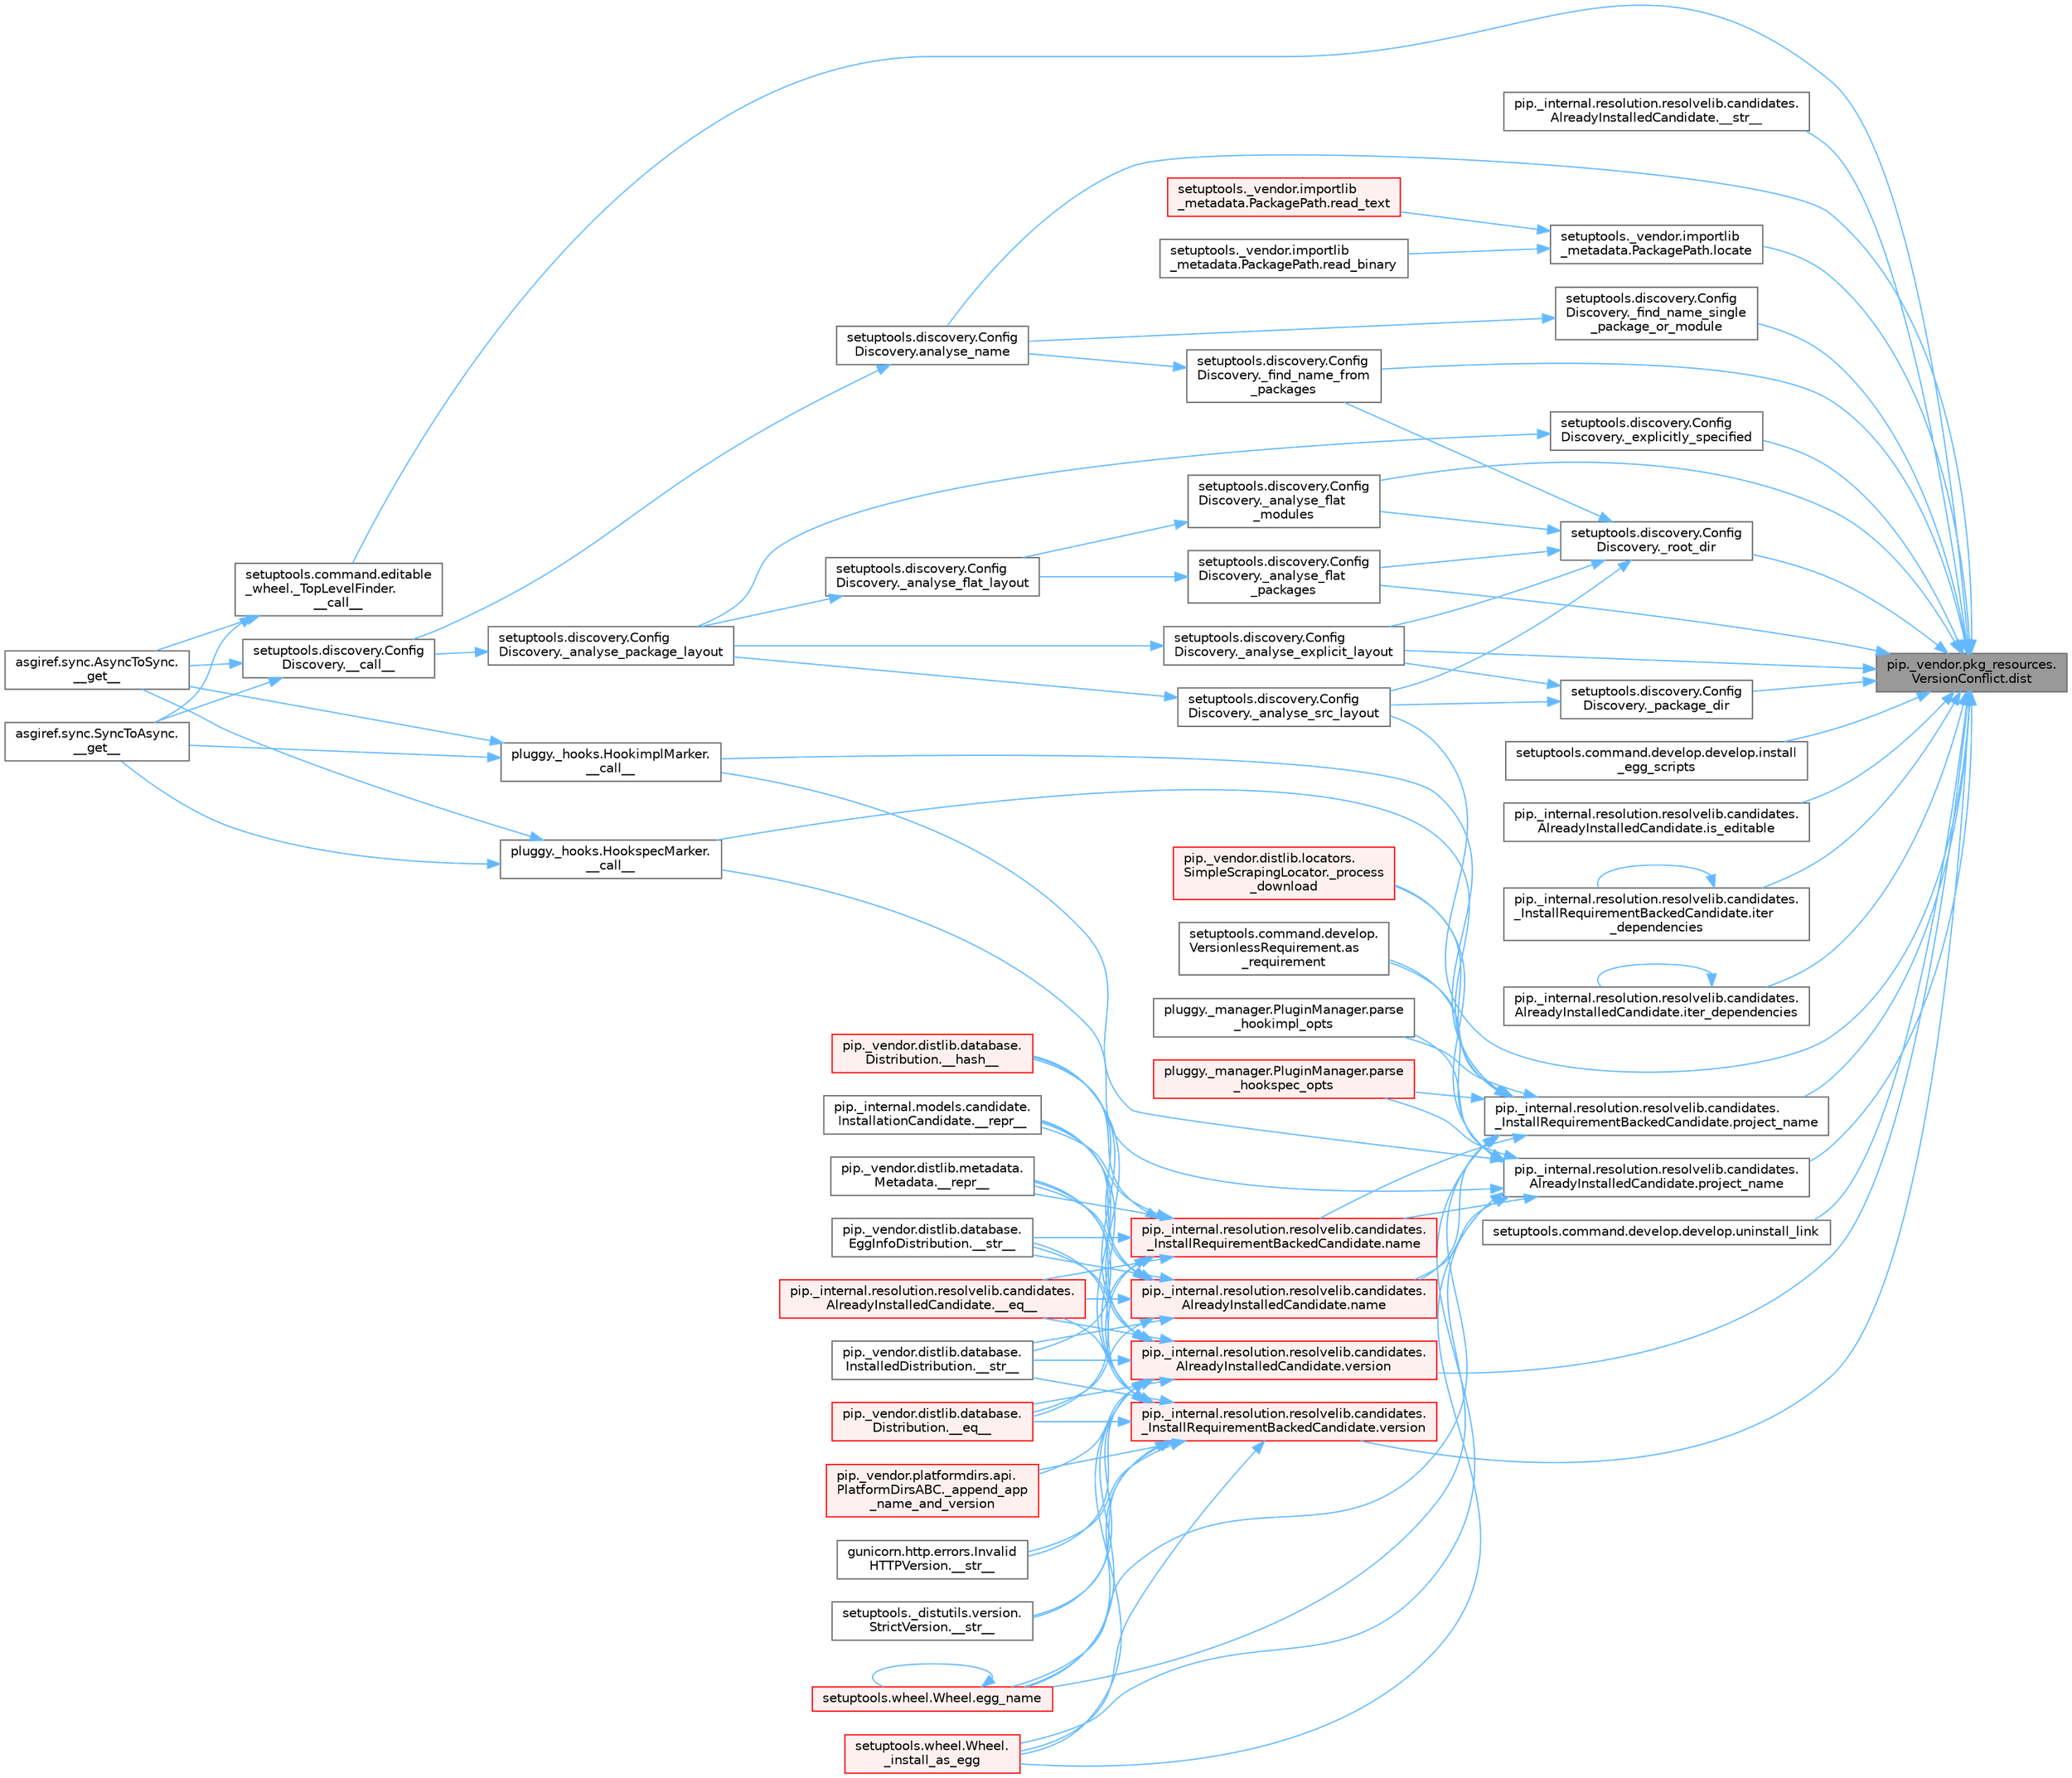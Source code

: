 digraph "pip._vendor.pkg_resources.VersionConflict.dist"
{
 // LATEX_PDF_SIZE
  bgcolor="transparent";
  edge [fontname=Helvetica,fontsize=10,labelfontname=Helvetica,labelfontsize=10];
  node [fontname=Helvetica,fontsize=10,shape=box,height=0.2,width=0.4];
  rankdir="RL";
  Node1 [id="Node000001",label="pip._vendor.pkg_resources.\lVersionConflict.dist",height=0.2,width=0.4,color="gray40", fillcolor="grey60", style="filled", fontcolor="black",tooltip=" "];
  Node1 -> Node2 [id="edge1_Node000001_Node000002",dir="back",color="steelblue1",style="solid",tooltip=" "];
  Node2 [id="Node000002",label="setuptools.command.editable\l_wheel._TopLevelFinder.\l__call__",height=0.2,width=0.4,color="grey40", fillcolor="white", style="filled",URL="$classsetuptools_1_1command_1_1editable__wheel_1_1___top_level_finder.html#a21f6e0e5aead618e8a57796fd5298893",tooltip=" "];
  Node2 -> Node3 [id="edge2_Node000002_Node000003",dir="back",color="steelblue1",style="solid",tooltip=" "];
  Node3 [id="Node000003",label="asgiref.sync.AsyncToSync.\l__get__",height=0.2,width=0.4,color="grey40", fillcolor="white", style="filled",URL="$classasgiref_1_1sync_1_1_async_to_sync.html#a23e9ef7a73da98dad9e3f4e65846969b",tooltip=" "];
  Node2 -> Node4 [id="edge3_Node000002_Node000004",dir="back",color="steelblue1",style="solid",tooltip=" "];
  Node4 [id="Node000004",label="asgiref.sync.SyncToAsync.\l__get__",height=0.2,width=0.4,color="grey40", fillcolor="white", style="filled",URL="$classasgiref_1_1sync_1_1_sync_to_async.html#aebdfbe3f01079a529fd2f39810597381",tooltip=" "];
  Node1 -> Node5 [id="edge4_Node000001_Node000005",dir="back",color="steelblue1",style="solid",tooltip=" "];
  Node5 [id="Node000005",label="pip._internal.resolution.resolvelib.candidates.\lAlreadyInstalledCandidate.__str__",height=0.2,width=0.4,color="grey40", fillcolor="white", style="filled",URL="$classpip_1_1__internal_1_1resolution_1_1resolvelib_1_1candidates_1_1_already_installed_candidate.html#a828e9c9c19c1d0939cc9d5d9a11222f2",tooltip=" "];
  Node1 -> Node6 [id="edge5_Node000001_Node000006",dir="back",color="steelblue1",style="solid",tooltip=" "];
  Node6 [id="Node000006",label="setuptools.discovery.Config\lDiscovery._analyse_explicit_layout",height=0.2,width=0.4,color="grey40", fillcolor="white", style="filled",URL="$classsetuptools_1_1discovery_1_1_config_discovery.html#aacf217112551b6ca50fa9082d83e409d",tooltip=" "];
  Node6 -> Node7 [id="edge6_Node000006_Node000007",dir="back",color="steelblue1",style="solid",tooltip=" "];
  Node7 [id="Node000007",label="setuptools.discovery.Config\lDiscovery._analyse_package_layout",height=0.2,width=0.4,color="grey40", fillcolor="white", style="filled",URL="$classsetuptools_1_1discovery_1_1_config_discovery.html#a4b8758e979e3a98ee5e5e482d998378d",tooltip=" "];
  Node7 -> Node8 [id="edge7_Node000007_Node000008",dir="back",color="steelblue1",style="solid",tooltip=" "];
  Node8 [id="Node000008",label="setuptools.discovery.Config\lDiscovery.__call__",height=0.2,width=0.4,color="grey40", fillcolor="white", style="filled",URL="$classsetuptools_1_1discovery_1_1_config_discovery.html#a885fc32d6a8c7bb5b8bd069e33c7e53b",tooltip=" "];
  Node8 -> Node3 [id="edge8_Node000008_Node000003",dir="back",color="steelblue1",style="solid",tooltip=" "];
  Node8 -> Node4 [id="edge9_Node000008_Node000004",dir="back",color="steelblue1",style="solid",tooltip=" "];
  Node1 -> Node9 [id="edge10_Node000001_Node000009",dir="back",color="steelblue1",style="solid",tooltip=" "];
  Node9 [id="Node000009",label="setuptools.discovery.Config\lDiscovery._analyse_flat\l_modules",height=0.2,width=0.4,color="grey40", fillcolor="white", style="filled",URL="$classsetuptools_1_1discovery_1_1_config_discovery.html#af3cd9b9366edf2ef04d3bbc7a0e18016",tooltip=" "];
  Node9 -> Node10 [id="edge11_Node000009_Node000010",dir="back",color="steelblue1",style="solid",tooltip=" "];
  Node10 [id="Node000010",label="setuptools.discovery.Config\lDiscovery._analyse_flat_layout",height=0.2,width=0.4,color="grey40", fillcolor="white", style="filled",URL="$classsetuptools_1_1discovery_1_1_config_discovery.html#a3d94f6ff7539d3fb63b9023e0f78dccc",tooltip=" "];
  Node10 -> Node7 [id="edge12_Node000010_Node000007",dir="back",color="steelblue1",style="solid",tooltip=" "];
  Node1 -> Node11 [id="edge13_Node000001_Node000011",dir="back",color="steelblue1",style="solid",tooltip=" "];
  Node11 [id="Node000011",label="setuptools.discovery.Config\lDiscovery._analyse_flat\l_packages",height=0.2,width=0.4,color="grey40", fillcolor="white", style="filled",URL="$classsetuptools_1_1discovery_1_1_config_discovery.html#af4fa78b426eca610c57995eea046c649",tooltip=" "];
  Node11 -> Node10 [id="edge14_Node000011_Node000010",dir="back",color="steelblue1",style="solid",tooltip=" "];
  Node1 -> Node12 [id="edge15_Node000001_Node000012",dir="back",color="steelblue1",style="solid",tooltip=" "];
  Node12 [id="Node000012",label="setuptools.discovery.Config\lDiscovery._analyse_src_layout",height=0.2,width=0.4,color="grey40", fillcolor="white", style="filled",URL="$classsetuptools_1_1discovery_1_1_config_discovery.html#acd7819284451e0d790e976d8388dbb70",tooltip=" "];
  Node12 -> Node7 [id="edge16_Node000012_Node000007",dir="back",color="steelblue1",style="solid",tooltip=" "];
  Node1 -> Node13 [id="edge17_Node000001_Node000013",dir="back",color="steelblue1",style="solid",tooltip=" "];
  Node13 [id="Node000013",label="setuptools.discovery.Config\lDiscovery._explicitly_specified",height=0.2,width=0.4,color="grey40", fillcolor="white", style="filled",URL="$classsetuptools_1_1discovery_1_1_config_discovery.html#a1cc853387f67946e2e181226858be217",tooltip=" "];
  Node13 -> Node7 [id="edge18_Node000013_Node000007",dir="back",color="steelblue1",style="solid",tooltip=" "];
  Node1 -> Node14 [id="edge19_Node000001_Node000014",dir="back",color="steelblue1",style="solid",tooltip=" "];
  Node14 [id="Node000014",label="setuptools.discovery.Config\lDiscovery._find_name_from\l_packages",height=0.2,width=0.4,color="grey40", fillcolor="white", style="filled",URL="$classsetuptools_1_1discovery_1_1_config_discovery.html#acbb6e4f5019c74569b6de711747917a8",tooltip=" "];
  Node14 -> Node15 [id="edge20_Node000014_Node000015",dir="back",color="steelblue1",style="solid",tooltip=" "];
  Node15 [id="Node000015",label="setuptools.discovery.Config\lDiscovery.analyse_name",height=0.2,width=0.4,color="grey40", fillcolor="white", style="filled",URL="$classsetuptools_1_1discovery_1_1_config_discovery.html#a10b2c840048049990593c08521f96ddf",tooltip=" "];
  Node15 -> Node8 [id="edge21_Node000015_Node000008",dir="back",color="steelblue1",style="solid",tooltip=" "];
  Node1 -> Node16 [id="edge22_Node000001_Node000016",dir="back",color="steelblue1",style="solid",tooltip=" "];
  Node16 [id="Node000016",label="setuptools.discovery.Config\lDiscovery._find_name_single\l_package_or_module",height=0.2,width=0.4,color="grey40", fillcolor="white", style="filled",URL="$classsetuptools_1_1discovery_1_1_config_discovery.html#a60002d71bc2308ab73a0ec179c656ba7",tooltip=" "];
  Node16 -> Node15 [id="edge23_Node000016_Node000015",dir="back",color="steelblue1",style="solid",tooltip=" "];
  Node1 -> Node17 [id="edge24_Node000001_Node000017",dir="back",color="steelblue1",style="solid",tooltip=" "];
  Node17 [id="Node000017",label="setuptools.discovery.Config\lDiscovery._package_dir",height=0.2,width=0.4,color="grey40", fillcolor="white", style="filled",URL="$classsetuptools_1_1discovery_1_1_config_discovery.html#a293442efa6cdc81132385c5d42e4c22e",tooltip=" "];
  Node17 -> Node6 [id="edge25_Node000017_Node000006",dir="back",color="steelblue1",style="solid",tooltip=" "];
  Node17 -> Node12 [id="edge26_Node000017_Node000012",dir="back",color="steelblue1",style="solid",tooltip=" "];
  Node1 -> Node18 [id="edge27_Node000001_Node000018",dir="back",color="steelblue1",style="solid",tooltip=" "];
  Node18 [id="Node000018",label="setuptools.discovery.Config\lDiscovery._root_dir",height=0.2,width=0.4,color="grey40", fillcolor="white", style="filled",URL="$classsetuptools_1_1discovery_1_1_config_discovery.html#a4e8030d0499e80f74c24d8a2d62bb554",tooltip=" "];
  Node18 -> Node6 [id="edge28_Node000018_Node000006",dir="back",color="steelblue1",style="solid",tooltip=" "];
  Node18 -> Node9 [id="edge29_Node000018_Node000009",dir="back",color="steelblue1",style="solid",tooltip=" "];
  Node18 -> Node11 [id="edge30_Node000018_Node000011",dir="back",color="steelblue1",style="solid",tooltip=" "];
  Node18 -> Node12 [id="edge31_Node000018_Node000012",dir="back",color="steelblue1",style="solid",tooltip=" "];
  Node18 -> Node14 [id="edge32_Node000018_Node000014",dir="back",color="steelblue1",style="solid",tooltip=" "];
  Node1 -> Node15 [id="edge33_Node000001_Node000015",dir="back",color="steelblue1",style="solid",tooltip=" "];
  Node1 -> Node19 [id="edge34_Node000001_Node000019",dir="back",color="steelblue1",style="solid",tooltip=" "];
  Node19 [id="Node000019",label="setuptools.command.develop.develop.install\l_egg_scripts",height=0.2,width=0.4,color="grey40", fillcolor="white", style="filled",URL="$classsetuptools_1_1command_1_1develop_1_1develop.html#a2b65b63042631055f7218605bcbe3211",tooltip=" "];
  Node1 -> Node20 [id="edge35_Node000001_Node000020",dir="back",color="steelblue1",style="solid",tooltip=" "];
  Node20 [id="Node000020",label="pip._internal.resolution.resolvelib.candidates.\lAlreadyInstalledCandidate.is_editable",height=0.2,width=0.4,color="grey40", fillcolor="white", style="filled",URL="$classpip_1_1__internal_1_1resolution_1_1resolvelib_1_1candidates_1_1_already_installed_candidate.html#a7ddb3bdb65c3cf879137f414fbcd1551",tooltip=" "];
  Node1 -> Node21 [id="edge36_Node000001_Node000021",dir="back",color="steelblue1",style="solid",tooltip=" "];
  Node21 [id="Node000021",label="pip._internal.resolution.resolvelib.candidates.\l_InstallRequirementBackedCandidate.iter\l_dependencies",height=0.2,width=0.4,color="grey40", fillcolor="white", style="filled",URL="$classpip_1_1__internal_1_1resolution_1_1resolvelib_1_1candidates_1_1___install_requirement_backed_candidate.html#adaaf9ec271a4b8bfda3fee7671bddd22",tooltip=" "];
  Node21 -> Node21 [id="edge37_Node000021_Node000021",dir="back",color="steelblue1",style="solid",tooltip=" "];
  Node1 -> Node22 [id="edge38_Node000001_Node000022",dir="back",color="steelblue1",style="solid",tooltip=" "];
  Node22 [id="Node000022",label="pip._internal.resolution.resolvelib.candidates.\lAlreadyInstalledCandidate.iter_dependencies",height=0.2,width=0.4,color="grey40", fillcolor="white", style="filled",URL="$classpip_1_1__internal_1_1resolution_1_1resolvelib_1_1candidates_1_1_already_installed_candidate.html#a44cbf63518d4217ff552af9073d398a1",tooltip=" "];
  Node22 -> Node22 [id="edge39_Node000022_Node000022",dir="back",color="steelblue1",style="solid",tooltip=" "];
  Node1 -> Node23 [id="edge40_Node000001_Node000023",dir="back",color="steelblue1",style="solid",tooltip=" "];
  Node23 [id="Node000023",label="setuptools._vendor.importlib\l_metadata.PackagePath.locate",height=0.2,width=0.4,color="grey40", fillcolor="white", style="filled",URL="$classsetuptools_1_1__vendor_1_1importlib__metadata_1_1_package_path.html#a814b911f7a62b2d86513a18c2233bc4e",tooltip=" "];
  Node23 -> Node24 [id="edge41_Node000023_Node000024",dir="back",color="steelblue1",style="solid",tooltip=" "];
  Node24 [id="Node000024",label="setuptools._vendor.importlib\l_metadata.PackagePath.read_binary",height=0.2,width=0.4,color="grey40", fillcolor="white", style="filled",URL="$classsetuptools_1_1__vendor_1_1importlib__metadata_1_1_package_path.html#ae2d8a883dfc77854f6b263801d671c33",tooltip=" "];
  Node23 -> Node25 [id="edge42_Node000023_Node000025",dir="back",color="steelblue1",style="solid",tooltip=" "];
  Node25 [id="Node000025",label="setuptools._vendor.importlib\l_metadata.PackagePath.read_text",height=0.2,width=0.4,color="red", fillcolor="#FFF0F0", style="filled",URL="$classsetuptools_1_1__vendor_1_1importlib__metadata_1_1_package_path.html#a39242d72760bba73b008f298119b94fa",tooltip=" "];
  Node1 -> Node3199 [id="edge43_Node000001_Node003199",dir="back",color="steelblue1",style="solid",tooltip=" "];
  Node3199 [id="Node003199",label="pip._internal.resolution.resolvelib.candidates.\l_InstallRequirementBackedCandidate.project_name",height=0.2,width=0.4,color="grey40", fillcolor="white", style="filled",URL="$classpip_1_1__internal_1_1resolution_1_1resolvelib_1_1candidates_1_1___install_requirement_backed_candidate.html#afb29636cf2105645e2e535afe69ee58b",tooltip=" "];
  Node3199 -> Node1709 [id="edge44_Node003199_Node001709",dir="back",color="steelblue1",style="solid",tooltip=" "];
  Node1709 [id="Node001709",label="pluggy._hooks.HookimplMarker.\l__call__",height=0.2,width=0.4,color="grey40", fillcolor="white", style="filled",URL="$classpluggy_1_1__hooks_1_1_hookimpl_marker.html#a309a7d24a8a0730dd0ad0eff00f28bc8",tooltip=" "];
  Node1709 -> Node3 [id="edge45_Node001709_Node000003",dir="back",color="steelblue1",style="solid",tooltip=" "];
  Node1709 -> Node4 [id="edge46_Node001709_Node000004",dir="back",color="steelblue1",style="solid",tooltip=" "];
  Node3199 -> Node1710 [id="edge47_Node003199_Node001710",dir="back",color="steelblue1",style="solid",tooltip=" "];
  Node1710 [id="Node001710",label="pluggy._hooks.HookspecMarker.\l__call__",height=0.2,width=0.4,color="grey40", fillcolor="white", style="filled",URL="$classpluggy_1_1__hooks_1_1_hookspec_marker.html#ac9c2d2f1865be030391a3cd42fbe651e",tooltip=" "];
  Node1710 -> Node3 [id="edge48_Node001710_Node000003",dir="back",color="steelblue1",style="solid",tooltip=" "];
  Node1710 -> Node4 [id="edge49_Node001710_Node000004",dir="back",color="steelblue1",style="solid",tooltip=" "];
  Node3199 -> Node1711 [id="edge50_Node003199_Node001711",dir="back",color="steelblue1",style="solid",tooltip=" "];
  Node1711 [id="Node001711",label="setuptools.wheel.Wheel.\l_install_as_egg",height=0.2,width=0.4,color="red", fillcolor="#FFF0F0", style="filled",URL="$classsetuptools_1_1wheel_1_1_wheel.html#a90dcd30b57aed6e637f73721a1f89a52",tooltip=" "];
  Node3199 -> Node1712 [id="edge51_Node003199_Node001712",dir="back",color="steelblue1",style="solid",tooltip=" "];
  Node1712 [id="Node001712",label="pip._vendor.distlib.locators.\lSimpleScrapingLocator._process\l_download",height=0.2,width=0.4,color="red", fillcolor="#FFF0F0", style="filled",URL="$classpip_1_1__vendor_1_1distlib_1_1locators_1_1_simple_scraping_locator.html#a2f2b8e39784ce35599a3a27ae0af83cd",tooltip=" "];
  Node3199 -> Node1713 [id="edge52_Node003199_Node001713",dir="back",color="steelblue1",style="solid",tooltip=" "];
  Node1713 [id="Node001713",label="setuptools.command.develop.\lVersionlessRequirement.as\l_requirement",height=0.2,width=0.4,color="grey40", fillcolor="white", style="filled",URL="$classsetuptools_1_1command_1_1develop_1_1_versionless_requirement.html#a53b05b6e48d041eac4ec547f5831ceee",tooltip=" "];
  Node3199 -> Node1714 [id="edge53_Node003199_Node001714",dir="back",color="steelblue1",style="solid",tooltip=" "];
  Node1714 [id="Node001714",label="setuptools.wheel.Wheel.egg_name",height=0.2,width=0.4,color="red", fillcolor="#FFF0F0", style="filled",URL="$classsetuptools_1_1wheel_1_1_wheel.html#ace57f96c61bc47f5ea2d223184a533f0",tooltip=" "];
  Node1714 -> Node1714 [id="edge54_Node001714_Node001714",dir="back",color="steelblue1",style="solid",tooltip=" "];
  Node3199 -> Node1717 [id="edge55_Node003199_Node001717",dir="back",color="steelblue1",style="solid",tooltip=" "];
  Node1717 [id="Node001717",label="pip._internal.resolution.resolvelib.candidates.\l_InstallRequirementBackedCandidate.name",height=0.2,width=0.4,color="red", fillcolor="#FFF0F0", style="filled",URL="$classpip_1_1__internal_1_1resolution_1_1resolvelib_1_1candidates_1_1___install_requirement_backed_candidate.html#a1538a825241b855a4abf51d6bf616cde",tooltip=" "];
  Node1717 -> Node541 [id="edge56_Node001717_Node000541",dir="back",color="steelblue1",style="solid",tooltip=" "];
  Node541 [id="Node000541",label="pip._internal.resolution.resolvelib.candidates.\lAlreadyInstalledCandidate.__eq__",height=0.2,width=0.4,color="red", fillcolor="#FFF0F0", style="filled",URL="$classpip_1_1__internal_1_1resolution_1_1resolvelib_1_1candidates_1_1_already_installed_candidate.html#a94393be14236fb68b64ac2b9f1e89d53",tooltip=" "];
  Node1717 -> Node542 [id="edge57_Node001717_Node000542",dir="back",color="steelblue1",style="solid",tooltip=" "];
  Node542 [id="Node000542",label="pip._vendor.distlib.database.\lDistribution.__eq__",height=0.2,width=0.4,color="red", fillcolor="#FFF0F0", style="filled",URL="$classpip_1_1__vendor_1_1distlib_1_1database_1_1_distribution.html#aba7030b239fad6f8faac6fcb9bec27c2",tooltip=" "];
  Node1717 -> Node556 [id="edge58_Node001717_Node000556",dir="back",color="steelblue1",style="solid",tooltip=" "];
  Node556 [id="Node000556",label="pip._vendor.distlib.database.\lDistribution.__hash__",height=0.2,width=0.4,color="red", fillcolor="#FFF0F0", style="filled",URL="$classpip_1_1__vendor_1_1distlib_1_1database_1_1_distribution.html#af9d117c9909f8cbf07f12c723b145c3b",tooltip=" "];
  Node1717 -> Node104 [id="edge59_Node001717_Node000104",dir="back",color="steelblue1",style="solid",tooltip=" "];
  Node104 [id="Node000104",label="pip._internal.models.candidate.\lInstallationCandidate.__repr__",height=0.2,width=0.4,color="grey40", fillcolor="white", style="filled",URL="$classpip_1_1__internal_1_1models_1_1candidate_1_1_installation_candidate.html#a49ee1c1d2c89b1877a103e615b0b1d0b",tooltip=" "];
  Node1717 -> Node575 [id="edge60_Node001717_Node000575",dir="back",color="steelblue1",style="solid",tooltip=" "];
  Node575 [id="Node000575",label="pip._vendor.distlib.metadata.\lMetadata.__repr__",height=0.2,width=0.4,color="grey40", fillcolor="white", style="filled",URL="$classpip_1_1__vendor_1_1distlib_1_1metadata_1_1_metadata.html#a74bb36abb79e822c290a5b685c928143",tooltip=" "];
  Node1717 -> Node598 [id="edge61_Node001717_Node000598",dir="back",color="steelblue1",style="solid",tooltip=" "];
  Node598 [id="Node000598",label="pip._vendor.distlib.database.\lEggInfoDistribution.__str__",height=0.2,width=0.4,color="grey40", fillcolor="white", style="filled",URL="$classpip_1_1__vendor_1_1distlib_1_1database_1_1_egg_info_distribution.html#af41b6da57632e98e70bc1048b804289f",tooltip=" "];
  Node1717 -> Node599 [id="edge62_Node001717_Node000599",dir="back",color="steelblue1",style="solid",tooltip=" "];
  Node599 [id="Node000599",label="pip._vendor.distlib.database.\lInstalledDistribution.__str__",height=0.2,width=0.4,color="grey40", fillcolor="white", style="filled",URL="$classpip_1_1__vendor_1_1distlib_1_1database_1_1_installed_distribution.html#a3650cd463a3185da518af72cc8ac9411",tooltip=" "];
  Node3199 -> Node2407 [id="edge63_Node003199_Node002407",dir="back",color="steelblue1",style="solid",tooltip=" "];
  Node2407 [id="Node002407",label="pip._internal.resolution.resolvelib.candidates.\lAlreadyInstalledCandidate.name",height=0.2,width=0.4,color="red", fillcolor="#FFF0F0", style="filled",URL="$classpip_1_1__internal_1_1resolution_1_1resolvelib_1_1candidates_1_1_already_installed_candidate.html#a0f4ae3f092daa140dc8bda04e8d0f2d0",tooltip=" "];
  Node2407 -> Node541 [id="edge64_Node002407_Node000541",dir="back",color="steelblue1",style="solid",tooltip=" "];
  Node2407 -> Node542 [id="edge65_Node002407_Node000542",dir="back",color="steelblue1",style="solid",tooltip=" "];
  Node2407 -> Node556 [id="edge66_Node002407_Node000556",dir="back",color="steelblue1",style="solid",tooltip=" "];
  Node2407 -> Node104 [id="edge67_Node002407_Node000104",dir="back",color="steelblue1",style="solid",tooltip=" "];
  Node2407 -> Node575 [id="edge68_Node002407_Node000575",dir="back",color="steelblue1",style="solid",tooltip=" "];
  Node2407 -> Node598 [id="edge69_Node002407_Node000598",dir="back",color="steelblue1",style="solid",tooltip=" "];
  Node2407 -> Node599 [id="edge70_Node002407_Node000599",dir="back",color="steelblue1",style="solid",tooltip=" "];
  Node3199 -> Node2408 [id="edge71_Node003199_Node002408",dir="back",color="steelblue1",style="solid",tooltip=" "];
  Node2408 [id="Node002408",label="pluggy._manager.PluginManager.parse\l_hookimpl_opts",height=0.2,width=0.4,color="grey40", fillcolor="white", style="filled",URL="$classpluggy_1_1__manager_1_1_plugin_manager.html#aae745d4db04edce17589dd14ade3abdc",tooltip=" "];
  Node3199 -> Node2409 [id="edge72_Node003199_Node002409",dir="back",color="steelblue1",style="solid",tooltip=" "];
  Node2409 [id="Node002409",label="pluggy._manager.PluginManager.parse\l_hookspec_opts",height=0.2,width=0.4,color="red", fillcolor="#FFF0F0", style="filled",URL="$classpluggy_1_1__manager_1_1_plugin_manager.html#a5c80e13041de55f8cf59fce6cca3c71c",tooltip=" "];
  Node1 -> Node3200 [id="edge73_Node000001_Node003200",dir="back",color="steelblue1",style="solid",tooltip=" "];
  Node3200 [id="Node003200",label="pip._internal.resolution.resolvelib.candidates.\lAlreadyInstalledCandidate.project_name",height=0.2,width=0.4,color="grey40", fillcolor="white", style="filled",URL="$classpip_1_1__internal_1_1resolution_1_1resolvelib_1_1candidates_1_1_already_installed_candidate.html#a7a8c464f07a539f78d39fa5283b6e785",tooltip=" "];
  Node3200 -> Node1709 [id="edge74_Node003200_Node001709",dir="back",color="steelblue1",style="solid",tooltip=" "];
  Node3200 -> Node1710 [id="edge75_Node003200_Node001710",dir="back",color="steelblue1",style="solid",tooltip=" "];
  Node3200 -> Node1711 [id="edge76_Node003200_Node001711",dir="back",color="steelblue1",style="solid",tooltip=" "];
  Node3200 -> Node1712 [id="edge77_Node003200_Node001712",dir="back",color="steelblue1",style="solid",tooltip=" "];
  Node3200 -> Node1713 [id="edge78_Node003200_Node001713",dir="back",color="steelblue1",style="solid",tooltip=" "];
  Node3200 -> Node1714 [id="edge79_Node003200_Node001714",dir="back",color="steelblue1",style="solid",tooltip=" "];
  Node3200 -> Node1717 [id="edge80_Node003200_Node001717",dir="back",color="steelblue1",style="solid",tooltip=" "];
  Node3200 -> Node2407 [id="edge81_Node003200_Node002407",dir="back",color="steelblue1",style="solid",tooltip=" "];
  Node3200 -> Node2408 [id="edge82_Node003200_Node002408",dir="back",color="steelblue1",style="solid",tooltip=" "];
  Node3200 -> Node2409 [id="edge83_Node003200_Node002409",dir="back",color="steelblue1",style="solid",tooltip=" "];
  Node1 -> Node3201 [id="edge84_Node000001_Node003201",dir="back",color="steelblue1",style="solid",tooltip=" "];
  Node3201 [id="Node003201",label="setuptools.command.develop.develop.uninstall_link",height=0.2,width=0.4,color="grey40", fillcolor="white", style="filled",URL="$classsetuptools_1_1command_1_1develop_1_1develop.html#a285c5a670231358ba3d42abc08e9ef20",tooltip=" "];
  Node1 -> Node3202 [id="edge85_Node000001_Node003202",dir="back",color="steelblue1",style="solid",tooltip=" "];
  Node3202 [id="Node003202",label="pip._internal.resolution.resolvelib.candidates.\l_InstallRequirementBackedCandidate.version",height=0.2,width=0.4,color="red", fillcolor="#FFF0F0", style="filled",URL="$classpip_1_1__internal_1_1resolution_1_1resolvelib_1_1candidates_1_1___install_requirement_backed_candidate.html#a4f4a974e66da6155fd19dedc8149f7a9",tooltip=" "];
  Node3202 -> Node541 [id="edge86_Node003202_Node000541",dir="back",color="steelblue1",style="solid",tooltip=" "];
  Node3202 -> Node542 [id="edge87_Node003202_Node000542",dir="back",color="steelblue1",style="solid",tooltip=" "];
  Node3202 -> Node556 [id="edge88_Node003202_Node000556",dir="back",color="steelblue1",style="solid",tooltip=" "];
  Node3202 -> Node104 [id="edge89_Node003202_Node000104",dir="back",color="steelblue1",style="solid",tooltip=" "];
  Node3202 -> Node575 [id="edge90_Node003202_Node000575",dir="back",color="steelblue1",style="solid",tooltip=" "];
  Node3202 -> Node2436 [id="edge91_Node003202_Node002436",dir="back",color="steelblue1",style="solid",tooltip=" "];
  Node2436 [id="Node002436",label="gunicorn.http.errors.Invalid\lHTTPVersion.__str__",height=0.2,width=0.4,color="grey40", fillcolor="white", style="filled",URL="$classgunicorn_1_1http_1_1errors_1_1_invalid_h_t_t_p_version.html#a999e842d9532ffbcead19ce2d4a279ba",tooltip=" "];
  Node3202 -> Node598 [id="edge92_Node003202_Node000598",dir="back",color="steelblue1",style="solid",tooltip=" "];
  Node3202 -> Node599 [id="edge93_Node003202_Node000599",dir="back",color="steelblue1",style="solid",tooltip=" "];
  Node3202 -> Node2437 [id="edge94_Node003202_Node002437",dir="back",color="steelblue1",style="solid",tooltip=" "];
  Node2437 [id="Node002437",label="setuptools._distutils.version.\lStrictVersion.__str__",height=0.2,width=0.4,color="grey40", fillcolor="white", style="filled",URL="$classsetuptools_1_1__distutils_1_1version_1_1_strict_version.html#a8d088ea2b9ec20a54671c466e9f82d72",tooltip=" "];
  Node3202 -> Node2438 [id="edge95_Node003202_Node002438",dir="back",color="steelblue1",style="solid",tooltip=" "];
  Node2438 [id="Node002438",label="pip._vendor.platformdirs.api.\lPlatformDirsABC._append_app\l_name_and_version",height=0.2,width=0.4,color="red", fillcolor="#FFF0F0", style="filled",URL="$classpip_1_1__vendor_1_1platformdirs_1_1api_1_1_platform_dirs_a_b_c.html#ae786f3f45abba6f0a283b9ccbc98e626",tooltip=" "];
  Node3202 -> Node1711 [id="edge96_Node003202_Node001711",dir="back",color="steelblue1",style="solid",tooltip=" "];
  Node3202 -> Node1714 [id="edge97_Node003202_Node001714",dir="back",color="steelblue1",style="solid",tooltip=" "];
  Node1 -> Node3203 [id="edge98_Node000001_Node003203",dir="back",color="steelblue1",style="solid",tooltip=" "];
  Node3203 [id="Node003203",label="pip._internal.resolution.resolvelib.candidates.\lAlreadyInstalledCandidate.version",height=0.2,width=0.4,color="red", fillcolor="#FFF0F0", style="filled",URL="$classpip_1_1__internal_1_1resolution_1_1resolvelib_1_1candidates_1_1_already_installed_candidate.html#a00f06d15e6d65f9278521c4818effeef",tooltip=" "];
  Node3203 -> Node541 [id="edge99_Node003203_Node000541",dir="back",color="steelblue1",style="solid",tooltip=" "];
  Node3203 -> Node542 [id="edge100_Node003203_Node000542",dir="back",color="steelblue1",style="solid",tooltip=" "];
  Node3203 -> Node556 [id="edge101_Node003203_Node000556",dir="back",color="steelblue1",style="solid",tooltip=" "];
  Node3203 -> Node104 [id="edge102_Node003203_Node000104",dir="back",color="steelblue1",style="solid",tooltip=" "];
  Node3203 -> Node575 [id="edge103_Node003203_Node000575",dir="back",color="steelblue1",style="solid",tooltip=" "];
  Node3203 -> Node2436 [id="edge104_Node003203_Node002436",dir="back",color="steelblue1",style="solid",tooltip=" "];
  Node3203 -> Node598 [id="edge105_Node003203_Node000598",dir="back",color="steelblue1",style="solid",tooltip=" "];
  Node3203 -> Node599 [id="edge106_Node003203_Node000599",dir="back",color="steelblue1",style="solid",tooltip=" "];
  Node3203 -> Node2437 [id="edge107_Node003203_Node002437",dir="back",color="steelblue1",style="solid",tooltip=" "];
  Node3203 -> Node2438 [id="edge108_Node003203_Node002438",dir="back",color="steelblue1",style="solid",tooltip=" "];
  Node3203 -> Node1711 [id="edge109_Node003203_Node001711",dir="back",color="steelblue1",style="solid",tooltip=" "];
  Node3203 -> Node1714 [id="edge110_Node003203_Node001714",dir="back",color="steelblue1",style="solid",tooltip=" "];
}
